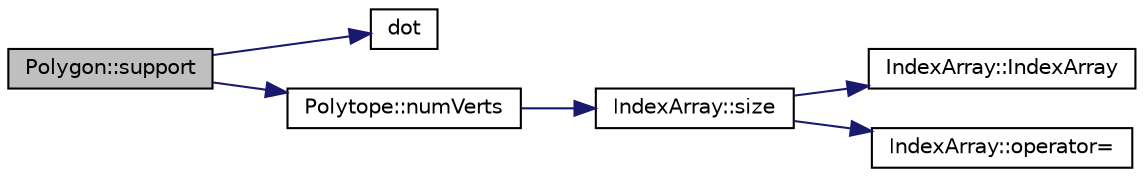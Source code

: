 digraph "Polygon::support"
{
  edge [fontname="Helvetica",fontsize="10",labelfontname="Helvetica",labelfontsize="10"];
  node [fontname="Helvetica",fontsize="10",shape=record];
  rankdir="LR";
  Node1 [label="Polygon::support",height=0.2,width=0.4,color="black", fillcolor="grey75", style="filled", fontcolor="black"];
  Node1 -> Node2 [color="midnightblue",fontsize="10",style="solid",fontname="Helvetica"];
  Node2 [label="dot",height=0.2,width=0.4,color="black", fillcolor="white", style="filled",URL="$_quaternion_8h.html#af8cf8caa91dd2209c53a956d41cb26ae"];
  Node1 -> Node3 [color="midnightblue",fontsize="10",style="solid",fontname="Helvetica"];
  Node3 [label="Polytope::numVerts",height=0.2,width=0.4,color="black", fillcolor="white", style="filled",URL="$class_polytope.html#a7538a746962372d788585af3f20fb293"];
  Node3 -> Node4 [color="midnightblue",fontsize="10",style="solid",fontname="Helvetica"];
  Node4 [label="IndexArray::size",height=0.2,width=0.4,color="black", fillcolor="white", style="filled",URL="$class_index_array.html#a697816ed90ab579829ca6186bb4e9950"];
  Node4 -> Node5 [color="midnightblue",fontsize="10",style="solid",fontname="Helvetica"];
  Node5 [label="IndexArray::IndexArray",height=0.2,width=0.4,color="black", fillcolor="white", style="filled",URL="$class_index_array.html#a54020c28e042a4e1371de753ed9f49ca"];
  Node4 -> Node6 [color="midnightblue",fontsize="10",style="solid",fontname="Helvetica"];
  Node6 [label="IndexArray::operator=",height=0.2,width=0.4,color="black", fillcolor="white", style="filled",URL="$class_index_array.html#a106b7d30234ef2893952728496cf57d0"];
}
